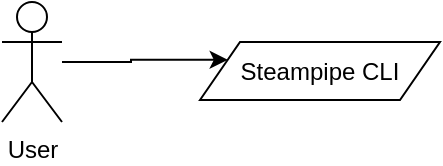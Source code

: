 <mxfile version="21.7.4" type="github">
  <diagram name="Page-1" id="N_CWvesyZxngVuNtnAO1">
    <mxGraphModel dx="1318" dy="536" grid="0" gridSize="10" guides="1" tooltips="1" connect="1" arrows="1" fold="1" page="1" pageScale="1" pageWidth="850" pageHeight="1100" math="0" shadow="0">
      <root>
        <mxCell id="0" />
        <mxCell id="1" parent="0" />
        <mxCell id="mw2l9bVTYf5NZtjd6HRu-5" style="edgeStyle=orthogonalEdgeStyle;rounded=0;orthogonalLoop=1;jettySize=auto;html=1;entryX=0;entryY=0.25;entryDx=0;entryDy=0;" edge="1" parent="1" source="mw2l9bVTYf5NZtjd6HRu-1" target="mw2l9bVTYf5NZtjd6HRu-4">
          <mxGeometry relative="1" as="geometry" />
        </mxCell>
        <mxCell id="mw2l9bVTYf5NZtjd6HRu-1" value="User" style="shape=umlActor;verticalLabelPosition=bottom;verticalAlign=top;html=1;outlineConnect=0;" vertex="1" parent="1">
          <mxGeometry x="90" y="186" width="30" height="60" as="geometry" />
        </mxCell>
        <mxCell id="mw2l9bVTYf5NZtjd6HRu-4" value="Steampipe CLI" style="shape=parallelogram;perimeter=parallelogramPerimeter;whiteSpace=wrap;html=1;fixedSize=1;" vertex="1" parent="1">
          <mxGeometry x="189" y="206" width="120" height="29" as="geometry" />
        </mxCell>
      </root>
    </mxGraphModel>
  </diagram>
</mxfile>
